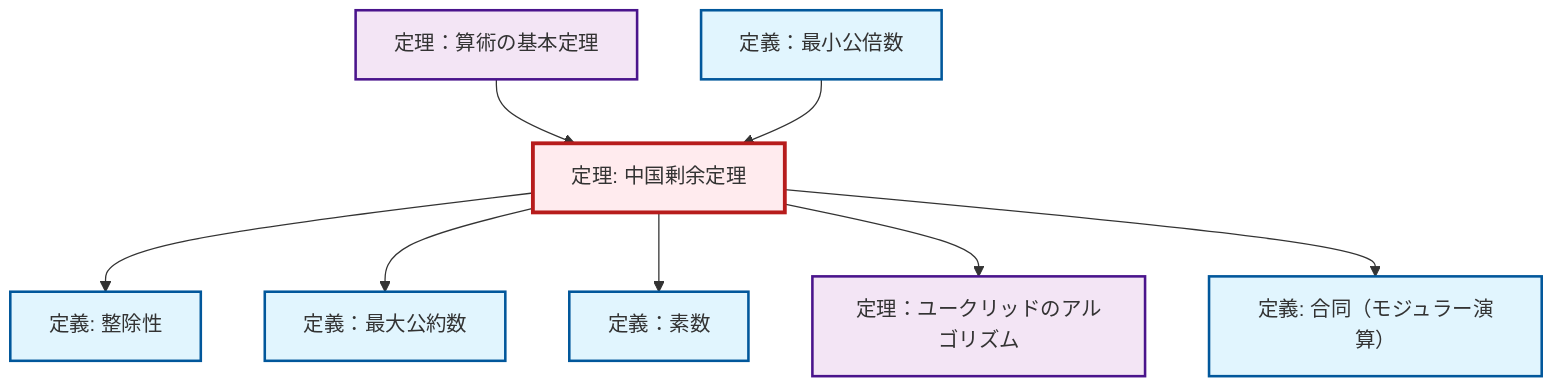 graph TD
    classDef definition fill:#e1f5fe,stroke:#01579b,stroke-width:2px
    classDef theorem fill:#f3e5f5,stroke:#4a148c,stroke-width:2px
    classDef axiom fill:#fff3e0,stroke:#e65100,stroke-width:2px
    classDef example fill:#e8f5e9,stroke:#1b5e20,stroke-width:2px
    classDef current fill:#ffebee,stroke:#b71c1c,stroke-width:3px
    thm-fundamental-arithmetic["定理：算術の基本定理"]:::theorem
    def-lcm["定義：最小公倍数"]:::definition
    thm-euclidean-algorithm["定理：ユークリッドのアルゴリズム"]:::theorem
    thm-chinese-remainder["定理: 中国剰余定理"]:::theorem
    def-prime["定義：素数"]:::definition
    def-congruence["定義: 合同（モジュラー演算）"]:::definition
    def-gcd["定義：最大公約数"]:::definition
    def-divisibility["定義: 整除性"]:::definition
    thm-chinese-remainder --> def-divisibility
    thm-chinese-remainder --> def-gcd
    thm-chinese-remainder --> def-prime
    thm-chinese-remainder --> thm-euclidean-algorithm
    thm-chinese-remainder --> def-congruence
    thm-fundamental-arithmetic --> thm-chinese-remainder
    def-lcm --> thm-chinese-remainder
    class thm-chinese-remainder current